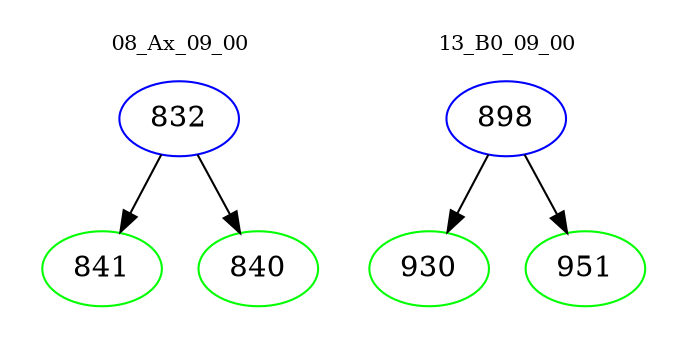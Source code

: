 digraph{
subgraph cluster_0 {
color = white
label = "08_Ax_09_00";
fontsize=10;
T0_832 [label="832", color="blue"]
T0_832 -> T0_841 [color="black"]
T0_841 [label="841", color="green"]
T0_832 -> T0_840 [color="black"]
T0_840 [label="840", color="green"]
}
subgraph cluster_1 {
color = white
label = "13_B0_09_00";
fontsize=10;
T1_898 [label="898", color="blue"]
T1_898 -> T1_930 [color="black"]
T1_930 [label="930", color="green"]
T1_898 -> T1_951 [color="black"]
T1_951 [label="951", color="green"]
}
}

